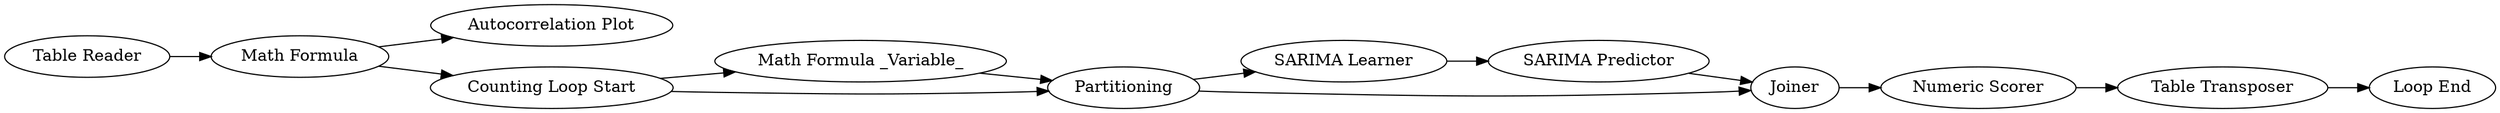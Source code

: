 digraph {
	37 [label="Table Reader"]
	38 [label="Autocorrelation Plot"]
	39 [label="Counting Loop Start"]
	40 [label="Math Formula _Variable_"]
	41 [label=Partitioning]
	42 [label="SARIMA Learner"]
	43 [label="SARIMA Predictor"]
	44 [label=Joiner]
	46 [label="Numeric Scorer"]
	47 [label="Math Formula"]
	48 [label="Loop End"]
	49 [label="Table Transposer"]
	37 -> 47
	39 -> 40
	39 -> 41
	40 -> 41
	41 -> 42
	41 -> 44
	42 -> 43
	43 -> 44
	44 -> 46
	46 -> 49
	47 -> 39
	47 -> 38
	49 -> 48
	rankdir=LR
}
